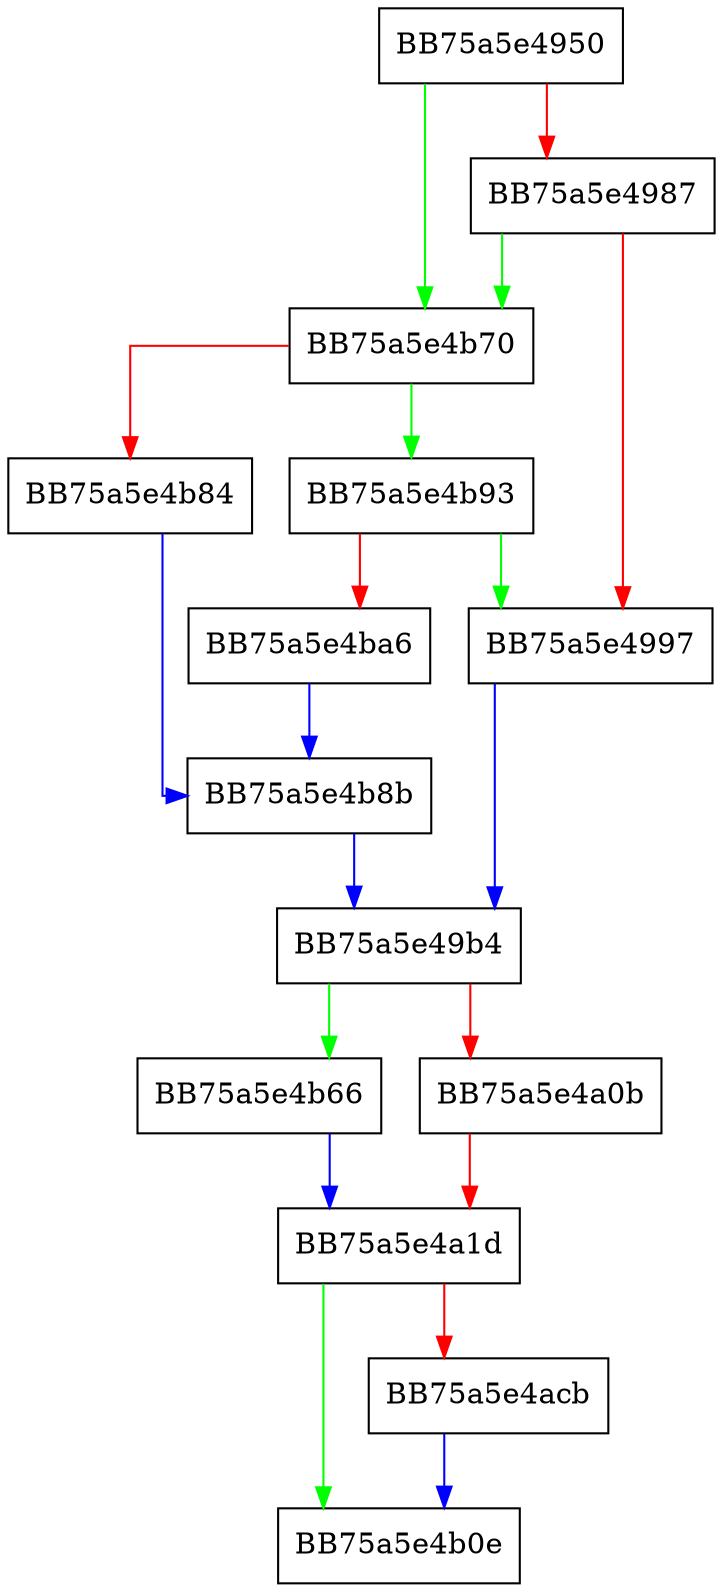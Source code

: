 digraph xadd {
  node [shape="box"];
  graph [splines=ortho];
  BB75a5e4950 -> BB75a5e4b70 [color="green"];
  BB75a5e4950 -> BB75a5e4987 [color="red"];
  BB75a5e4987 -> BB75a5e4b70 [color="green"];
  BB75a5e4987 -> BB75a5e4997 [color="red"];
  BB75a5e4997 -> BB75a5e49b4 [color="blue"];
  BB75a5e49b4 -> BB75a5e4b66 [color="green"];
  BB75a5e49b4 -> BB75a5e4a0b [color="red"];
  BB75a5e4a0b -> BB75a5e4a1d [color="red"];
  BB75a5e4a1d -> BB75a5e4b0e [color="green"];
  BB75a5e4a1d -> BB75a5e4acb [color="red"];
  BB75a5e4acb -> BB75a5e4b0e [color="blue"];
  BB75a5e4b66 -> BB75a5e4a1d [color="blue"];
  BB75a5e4b70 -> BB75a5e4b93 [color="green"];
  BB75a5e4b70 -> BB75a5e4b84 [color="red"];
  BB75a5e4b84 -> BB75a5e4b8b [color="blue"];
  BB75a5e4b8b -> BB75a5e49b4 [color="blue"];
  BB75a5e4b93 -> BB75a5e4997 [color="green"];
  BB75a5e4b93 -> BB75a5e4ba6 [color="red"];
  BB75a5e4ba6 -> BB75a5e4b8b [color="blue"];
}